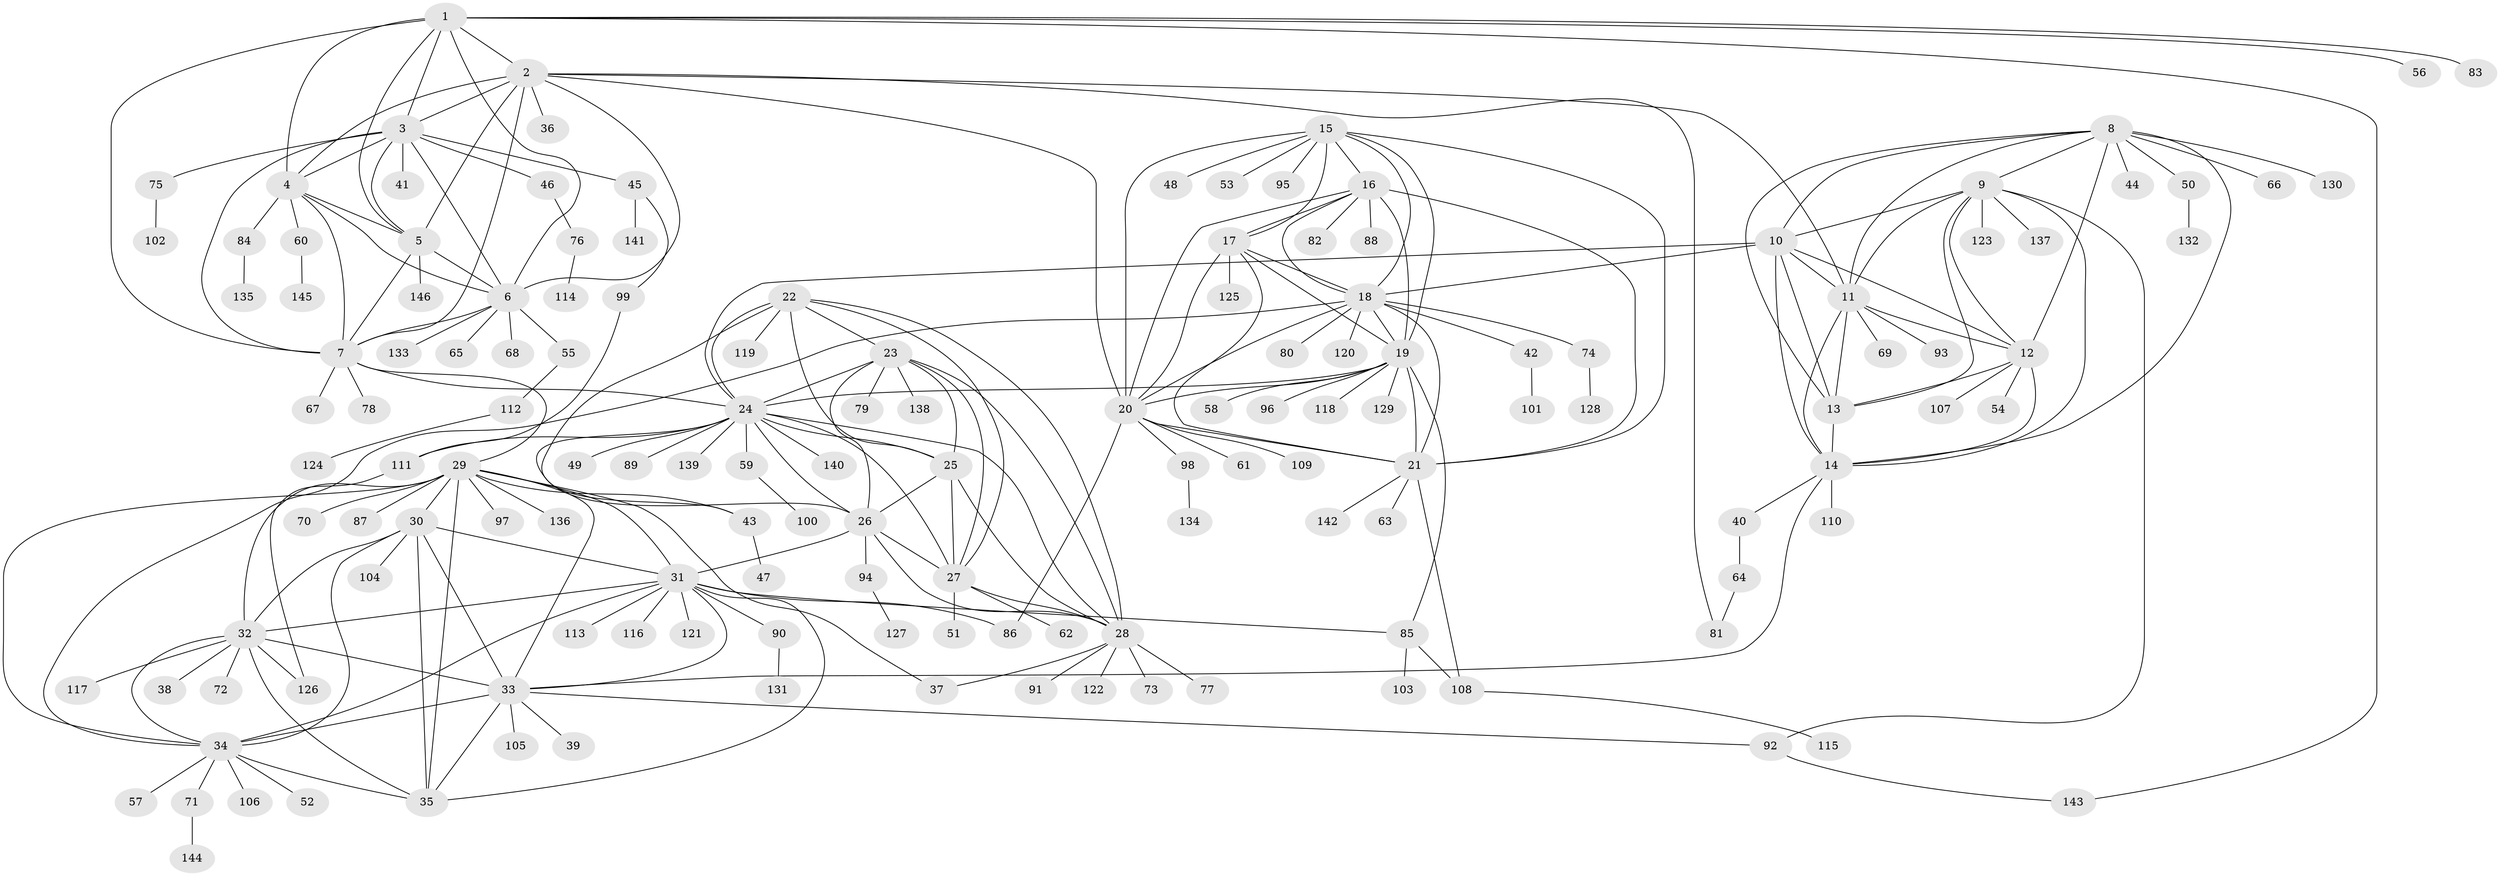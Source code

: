 // coarse degree distribution, {16: 0.023255813953488372, 1: 0.6511627906976745, 9: 0.023255813953488372, 8: 0.023255813953488372, 4: 0.046511627906976744, 5: 0.023255813953488372, 7: 0.046511627906976744, 14: 0.023255813953488372, 2: 0.09302325581395349, 3: 0.046511627906976744}
// Generated by graph-tools (version 1.1) at 2025/19/03/04/25 18:19:56]
// undirected, 146 vertices, 236 edges
graph export_dot {
graph [start="1"]
  node [color=gray90,style=filled];
  1;
  2;
  3;
  4;
  5;
  6;
  7;
  8;
  9;
  10;
  11;
  12;
  13;
  14;
  15;
  16;
  17;
  18;
  19;
  20;
  21;
  22;
  23;
  24;
  25;
  26;
  27;
  28;
  29;
  30;
  31;
  32;
  33;
  34;
  35;
  36;
  37;
  38;
  39;
  40;
  41;
  42;
  43;
  44;
  45;
  46;
  47;
  48;
  49;
  50;
  51;
  52;
  53;
  54;
  55;
  56;
  57;
  58;
  59;
  60;
  61;
  62;
  63;
  64;
  65;
  66;
  67;
  68;
  69;
  70;
  71;
  72;
  73;
  74;
  75;
  76;
  77;
  78;
  79;
  80;
  81;
  82;
  83;
  84;
  85;
  86;
  87;
  88;
  89;
  90;
  91;
  92;
  93;
  94;
  95;
  96;
  97;
  98;
  99;
  100;
  101;
  102;
  103;
  104;
  105;
  106;
  107;
  108;
  109;
  110;
  111;
  112;
  113;
  114;
  115;
  116;
  117;
  118;
  119;
  120;
  121;
  122;
  123;
  124;
  125;
  126;
  127;
  128;
  129;
  130;
  131;
  132;
  133;
  134;
  135;
  136;
  137;
  138;
  139;
  140;
  141;
  142;
  143;
  144;
  145;
  146;
  1 -- 2;
  1 -- 3;
  1 -- 4;
  1 -- 5;
  1 -- 6;
  1 -- 7;
  1 -- 56;
  1 -- 83;
  1 -- 143;
  2 -- 3;
  2 -- 4;
  2 -- 5;
  2 -- 6;
  2 -- 7;
  2 -- 11;
  2 -- 20;
  2 -- 36;
  2 -- 81;
  3 -- 4;
  3 -- 5;
  3 -- 6;
  3 -- 7;
  3 -- 41;
  3 -- 45;
  3 -- 46;
  3 -- 75;
  4 -- 5;
  4 -- 6;
  4 -- 7;
  4 -- 60;
  4 -- 84;
  5 -- 6;
  5 -- 7;
  5 -- 146;
  6 -- 7;
  6 -- 55;
  6 -- 65;
  6 -- 68;
  6 -- 133;
  7 -- 24;
  7 -- 29;
  7 -- 67;
  7 -- 78;
  8 -- 9;
  8 -- 10;
  8 -- 11;
  8 -- 12;
  8 -- 13;
  8 -- 14;
  8 -- 44;
  8 -- 50;
  8 -- 66;
  8 -- 130;
  9 -- 10;
  9 -- 11;
  9 -- 12;
  9 -- 13;
  9 -- 14;
  9 -- 92;
  9 -- 123;
  9 -- 137;
  10 -- 11;
  10 -- 12;
  10 -- 13;
  10 -- 14;
  10 -- 18;
  10 -- 24;
  11 -- 12;
  11 -- 13;
  11 -- 14;
  11 -- 69;
  11 -- 93;
  12 -- 13;
  12 -- 14;
  12 -- 54;
  12 -- 107;
  13 -- 14;
  14 -- 33;
  14 -- 40;
  14 -- 110;
  15 -- 16;
  15 -- 17;
  15 -- 18;
  15 -- 19;
  15 -- 20;
  15 -- 21;
  15 -- 48;
  15 -- 53;
  15 -- 95;
  16 -- 17;
  16 -- 18;
  16 -- 19;
  16 -- 20;
  16 -- 21;
  16 -- 82;
  16 -- 88;
  17 -- 18;
  17 -- 19;
  17 -- 20;
  17 -- 21;
  17 -- 125;
  18 -- 19;
  18 -- 20;
  18 -- 21;
  18 -- 34;
  18 -- 42;
  18 -- 74;
  18 -- 80;
  18 -- 120;
  19 -- 20;
  19 -- 21;
  19 -- 24;
  19 -- 58;
  19 -- 85;
  19 -- 96;
  19 -- 118;
  19 -- 129;
  20 -- 21;
  20 -- 61;
  20 -- 86;
  20 -- 98;
  20 -- 109;
  21 -- 63;
  21 -- 108;
  21 -- 142;
  22 -- 23;
  22 -- 24;
  22 -- 25;
  22 -- 26;
  22 -- 27;
  22 -- 28;
  22 -- 119;
  23 -- 24;
  23 -- 25;
  23 -- 26;
  23 -- 27;
  23 -- 28;
  23 -- 79;
  23 -- 138;
  24 -- 25;
  24 -- 26;
  24 -- 27;
  24 -- 28;
  24 -- 43;
  24 -- 49;
  24 -- 59;
  24 -- 89;
  24 -- 111;
  24 -- 139;
  24 -- 140;
  25 -- 26;
  25 -- 27;
  25 -- 28;
  26 -- 27;
  26 -- 28;
  26 -- 31;
  26 -- 94;
  27 -- 28;
  27 -- 51;
  27 -- 62;
  28 -- 37;
  28 -- 73;
  28 -- 77;
  28 -- 91;
  28 -- 122;
  29 -- 30;
  29 -- 31;
  29 -- 32;
  29 -- 33;
  29 -- 34;
  29 -- 35;
  29 -- 37;
  29 -- 43;
  29 -- 70;
  29 -- 87;
  29 -- 97;
  29 -- 136;
  30 -- 31;
  30 -- 32;
  30 -- 33;
  30 -- 34;
  30 -- 35;
  30 -- 104;
  31 -- 32;
  31 -- 33;
  31 -- 34;
  31 -- 35;
  31 -- 85;
  31 -- 86;
  31 -- 90;
  31 -- 113;
  31 -- 116;
  31 -- 121;
  32 -- 33;
  32 -- 34;
  32 -- 35;
  32 -- 38;
  32 -- 72;
  32 -- 117;
  32 -- 126;
  33 -- 34;
  33 -- 35;
  33 -- 39;
  33 -- 92;
  33 -- 105;
  34 -- 35;
  34 -- 52;
  34 -- 57;
  34 -- 71;
  34 -- 106;
  40 -- 64;
  42 -- 101;
  43 -- 47;
  45 -- 99;
  45 -- 141;
  46 -- 76;
  50 -- 132;
  55 -- 112;
  59 -- 100;
  60 -- 145;
  64 -- 81;
  71 -- 144;
  74 -- 128;
  75 -- 102;
  76 -- 114;
  84 -- 135;
  85 -- 103;
  85 -- 108;
  90 -- 131;
  92 -- 143;
  94 -- 127;
  98 -- 134;
  99 -- 111;
  108 -- 115;
  111 -- 126;
  112 -- 124;
}
